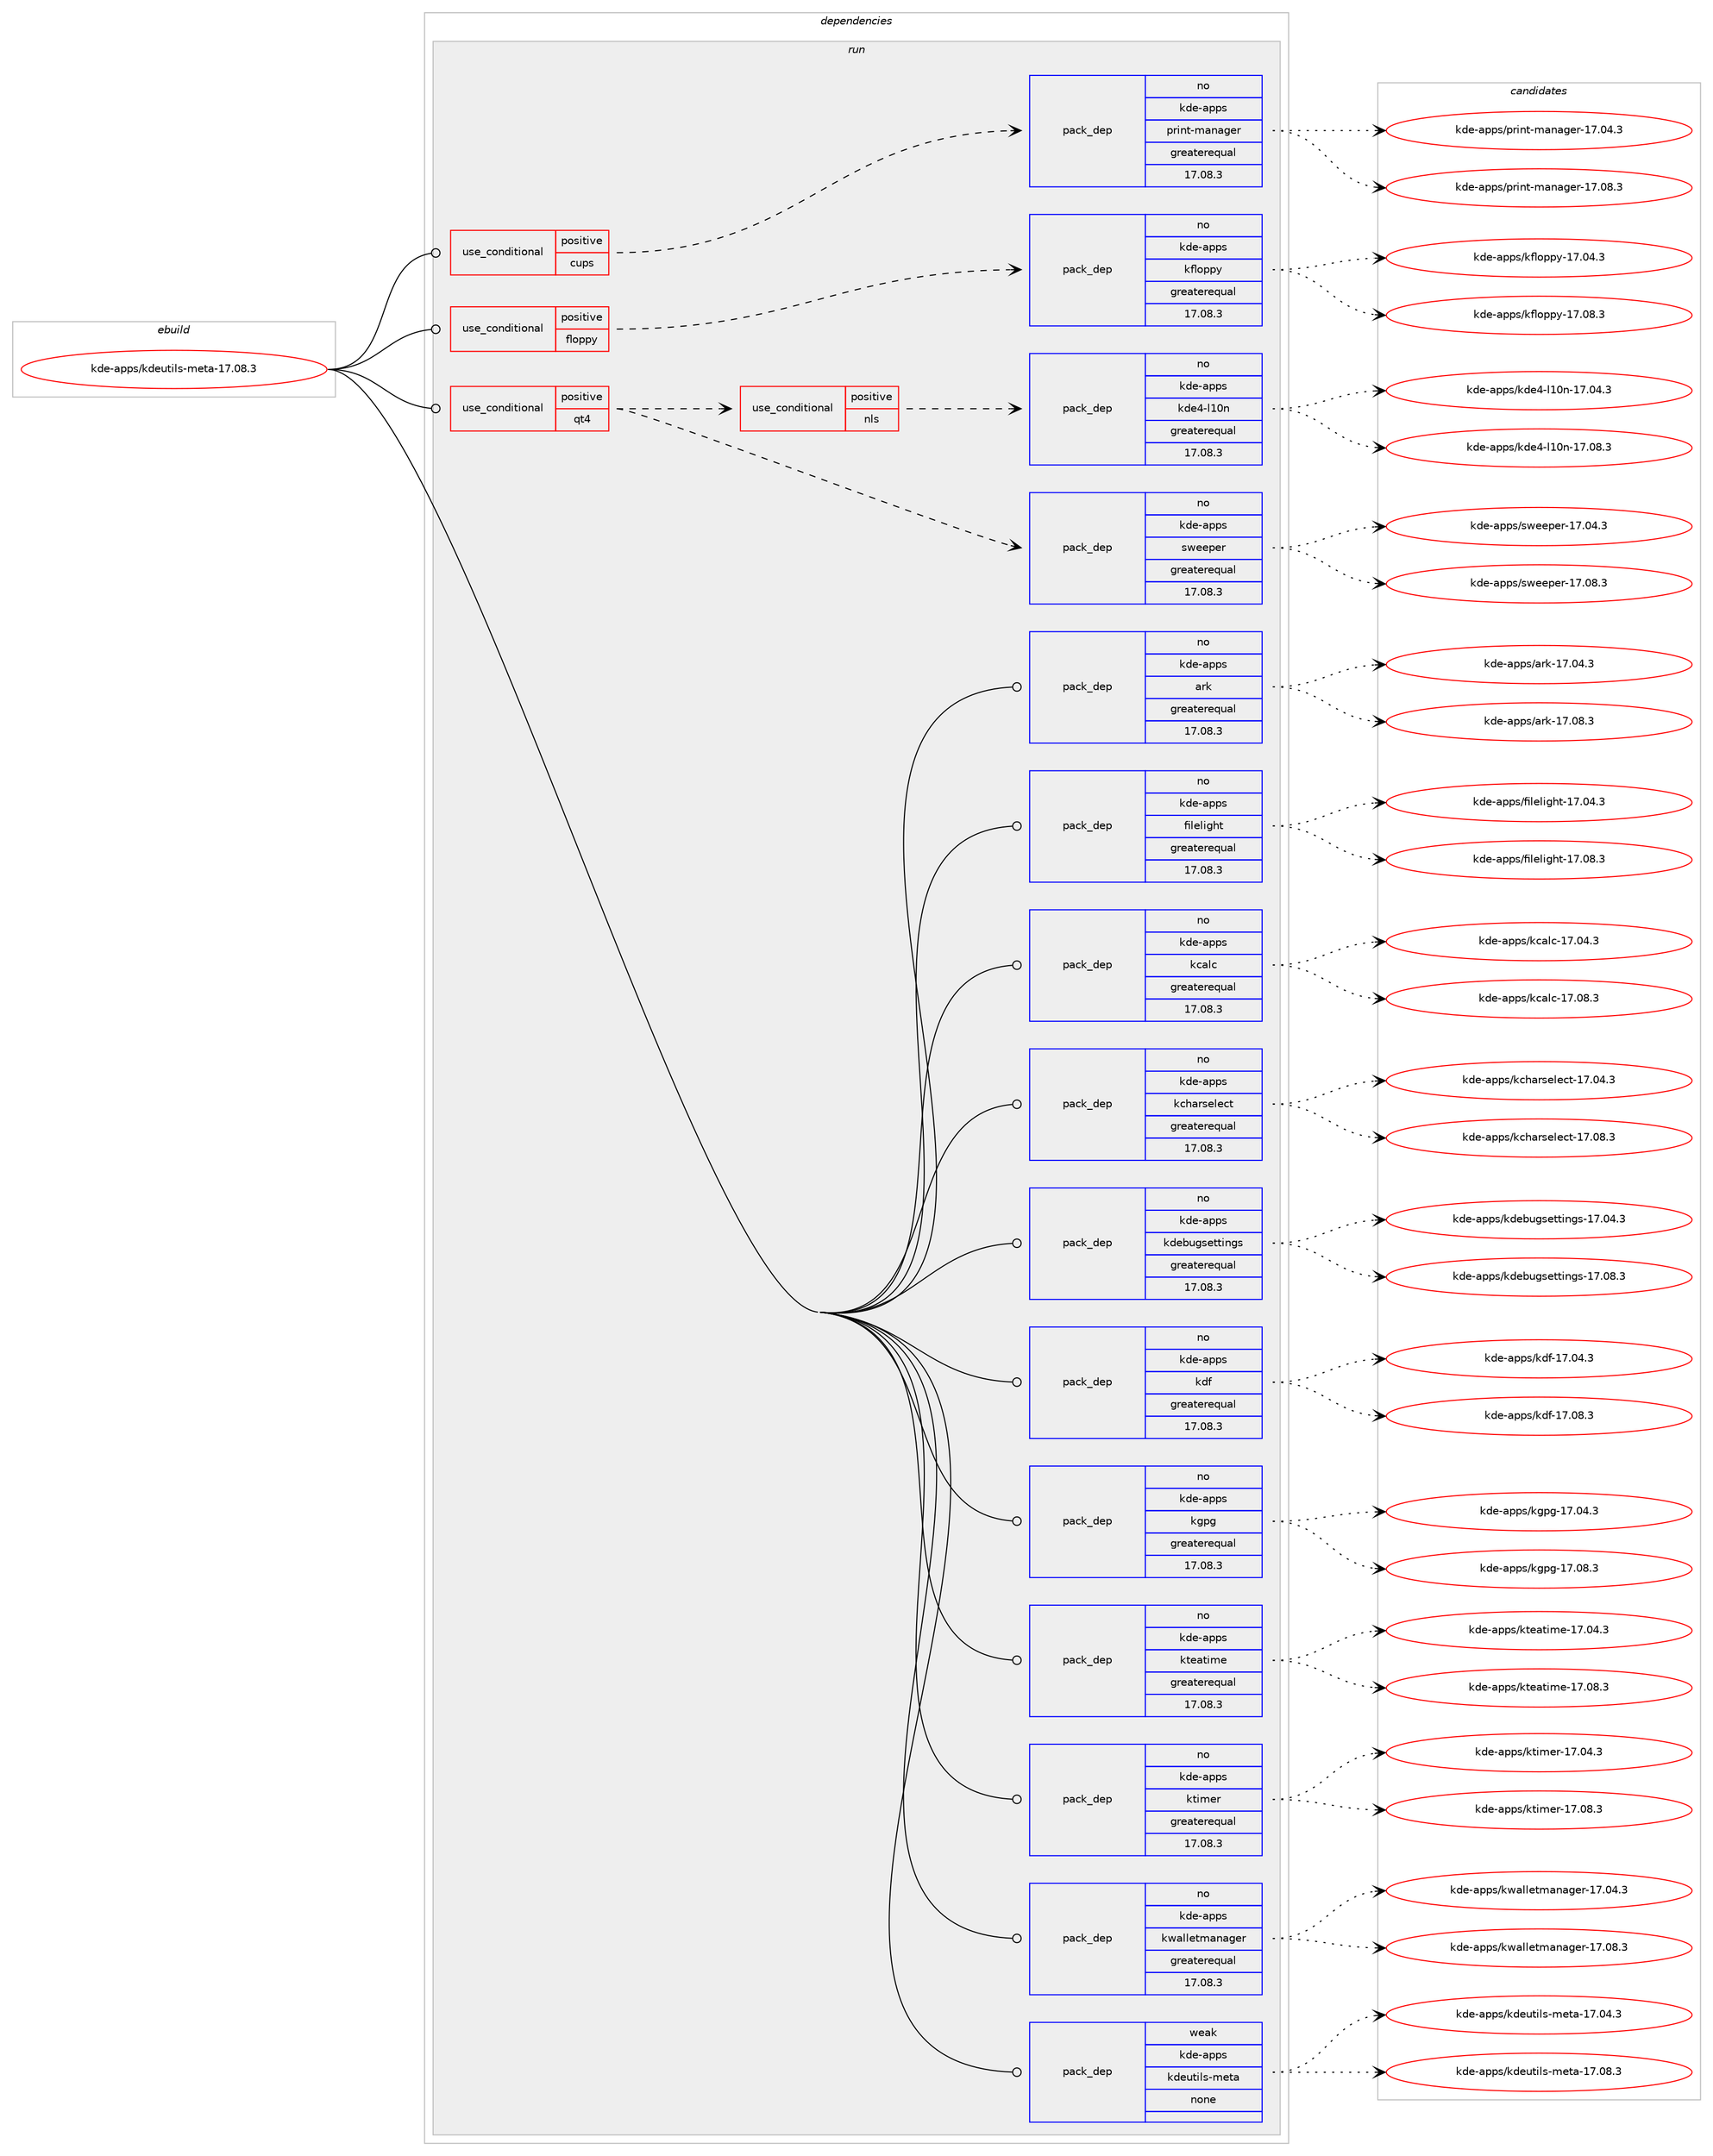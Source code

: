 digraph prolog {

# *************
# Graph options
# *************

newrank=true;
concentrate=true;
compound=true;
graph [rankdir=LR,fontname=Helvetica,fontsize=10,ranksep=1.5];#, ranksep=2.5, nodesep=0.2];
edge  [arrowhead=vee];
node  [fontname=Helvetica,fontsize=10];

# **********
# The ebuild
# **********

subgraph cluster_leftcol {
color=gray;
rank=same;
label=<<i>ebuild</i>>;
id [label="kde-apps/kdeutils-meta-17.08.3", color=red, width=4, href="../kde-apps/kdeutils-meta-17.08.3.svg"];
}

# ****************
# The dependencies
# ****************

subgraph cluster_midcol {
color=gray;
label=<<i>dependencies</i>>;
subgraph cluster_compile {
fillcolor="#eeeeee";
style=filled;
label=<<i>compile</i>>;
}
subgraph cluster_compileandrun {
fillcolor="#eeeeee";
style=filled;
label=<<i>compile and run</i>>;
}
subgraph cluster_run {
fillcolor="#eeeeee";
style=filled;
label=<<i>run</i>>;
subgraph cond82727 {
dependency319279 [label=<<TABLE BORDER="0" CELLBORDER="1" CELLSPACING="0" CELLPADDING="4"><TR><TD ROWSPAN="3" CELLPADDING="10">use_conditional</TD></TR><TR><TD>positive</TD></TR><TR><TD>cups</TD></TR></TABLE>>, shape=none, color=red];
subgraph pack231558 {
dependency319280 [label=<<TABLE BORDER="0" CELLBORDER="1" CELLSPACING="0" CELLPADDING="4" WIDTH="220"><TR><TD ROWSPAN="6" CELLPADDING="30">pack_dep</TD></TR><TR><TD WIDTH="110">no</TD></TR><TR><TD>kde-apps</TD></TR><TR><TD>print-manager</TD></TR><TR><TD>greaterequal</TD></TR><TR><TD>17.08.3</TD></TR></TABLE>>, shape=none, color=blue];
}
dependency319279:e -> dependency319280:w [weight=20,style="dashed",arrowhead="vee"];
}
id:e -> dependency319279:w [weight=20,style="solid",arrowhead="odot"];
subgraph cond82728 {
dependency319281 [label=<<TABLE BORDER="0" CELLBORDER="1" CELLSPACING="0" CELLPADDING="4"><TR><TD ROWSPAN="3" CELLPADDING="10">use_conditional</TD></TR><TR><TD>positive</TD></TR><TR><TD>floppy</TD></TR></TABLE>>, shape=none, color=red];
subgraph pack231559 {
dependency319282 [label=<<TABLE BORDER="0" CELLBORDER="1" CELLSPACING="0" CELLPADDING="4" WIDTH="220"><TR><TD ROWSPAN="6" CELLPADDING="30">pack_dep</TD></TR><TR><TD WIDTH="110">no</TD></TR><TR><TD>kde-apps</TD></TR><TR><TD>kfloppy</TD></TR><TR><TD>greaterequal</TD></TR><TR><TD>17.08.3</TD></TR></TABLE>>, shape=none, color=blue];
}
dependency319281:e -> dependency319282:w [weight=20,style="dashed",arrowhead="vee"];
}
id:e -> dependency319281:w [weight=20,style="solid",arrowhead="odot"];
subgraph cond82729 {
dependency319283 [label=<<TABLE BORDER="0" CELLBORDER="1" CELLSPACING="0" CELLPADDING="4"><TR><TD ROWSPAN="3" CELLPADDING="10">use_conditional</TD></TR><TR><TD>positive</TD></TR><TR><TD>qt4</TD></TR></TABLE>>, shape=none, color=red];
subgraph pack231560 {
dependency319284 [label=<<TABLE BORDER="0" CELLBORDER="1" CELLSPACING="0" CELLPADDING="4" WIDTH="220"><TR><TD ROWSPAN="6" CELLPADDING="30">pack_dep</TD></TR><TR><TD WIDTH="110">no</TD></TR><TR><TD>kde-apps</TD></TR><TR><TD>sweeper</TD></TR><TR><TD>greaterequal</TD></TR><TR><TD>17.08.3</TD></TR></TABLE>>, shape=none, color=blue];
}
dependency319283:e -> dependency319284:w [weight=20,style="dashed",arrowhead="vee"];
subgraph cond82730 {
dependency319285 [label=<<TABLE BORDER="0" CELLBORDER="1" CELLSPACING="0" CELLPADDING="4"><TR><TD ROWSPAN="3" CELLPADDING="10">use_conditional</TD></TR><TR><TD>positive</TD></TR><TR><TD>nls</TD></TR></TABLE>>, shape=none, color=red];
subgraph pack231561 {
dependency319286 [label=<<TABLE BORDER="0" CELLBORDER="1" CELLSPACING="0" CELLPADDING="4" WIDTH="220"><TR><TD ROWSPAN="6" CELLPADDING="30">pack_dep</TD></TR><TR><TD WIDTH="110">no</TD></TR><TR><TD>kde-apps</TD></TR><TR><TD>kde4-l10n</TD></TR><TR><TD>greaterequal</TD></TR><TR><TD>17.08.3</TD></TR></TABLE>>, shape=none, color=blue];
}
dependency319285:e -> dependency319286:w [weight=20,style="dashed",arrowhead="vee"];
}
dependency319283:e -> dependency319285:w [weight=20,style="dashed",arrowhead="vee"];
}
id:e -> dependency319283:w [weight=20,style="solid",arrowhead="odot"];
subgraph pack231562 {
dependency319287 [label=<<TABLE BORDER="0" CELLBORDER="1" CELLSPACING="0" CELLPADDING="4" WIDTH="220"><TR><TD ROWSPAN="6" CELLPADDING="30">pack_dep</TD></TR><TR><TD WIDTH="110">no</TD></TR><TR><TD>kde-apps</TD></TR><TR><TD>ark</TD></TR><TR><TD>greaterequal</TD></TR><TR><TD>17.08.3</TD></TR></TABLE>>, shape=none, color=blue];
}
id:e -> dependency319287:w [weight=20,style="solid",arrowhead="odot"];
subgraph pack231563 {
dependency319288 [label=<<TABLE BORDER="0" CELLBORDER="1" CELLSPACING="0" CELLPADDING="4" WIDTH="220"><TR><TD ROWSPAN="6" CELLPADDING="30">pack_dep</TD></TR><TR><TD WIDTH="110">no</TD></TR><TR><TD>kde-apps</TD></TR><TR><TD>filelight</TD></TR><TR><TD>greaterequal</TD></TR><TR><TD>17.08.3</TD></TR></TABLE>>, shape=none, color=blue];
}
id:e -> dependency319288:w [weight=20,style="solid",arrowhead="odot"];
subgraph pack231564 {
dependency319289 [label=<<TABLE BORDER="0" CELLBORDER="1" CELLSPACING="0" CELLPADDING="4" WIDTH="220"><TR><TD ROWSPAN="6" CELLPADDING="30">pack_dep</TD></TR><TR><TD WIDTH="110">no</TD></TR><TR><TD>kde-apps</TD></TR><TR><TD>kcalc</TD></TR><TR><TD>greaterequal</TD></TR><TR><TD>17.08.3</TD></TR></TABLE>>, shape=none, color=blue];
}
id:e -> dependency319289:w [weight=20,style="solid",arrowhead="odot"];
subgraph pack231565 {
dependency319290 [label=<<TABLE BORDER="0" CELLBORDER="1" CELLSPACING="0" CELLPADDING="4" WIDTH="220"><TR><TD ROWSPAN="6" CELLPADDING="30">pack_dep</TD></TR><TR><TD WIDTH="110">no</TD></TR><TR><TD>kde-apps</TD></TR><TR><TD>kcharselect</TD></TR><TR><TD>greaterequal</TD></TR><TR><TD>17.08.3</TD></TR></TABLE>>, shape=none, color=blue];
}
id:e -> dependency319290:w [weight=20,style="solid",arrowhead="odot"];
subgraph pack231566 {
dependency319291 [label=<<TABLE BORDER="0" CELLBORDER="1" CELLSPACING="0" CELLPADDING="4" WIDTH="220"><TR><TD ROWSPAN="6" CELLPADDING="30">pack_dep</TD></TR><TR><TD WIDTH="110">no</TD></TR><TR><TD>kde-apps</TD></TR><TR><TD>kdebugsettings</TD></TR><TR><TD>greaterequal</TD></TR><TR><TD>17.08.3</TD></TR></TABLE>>, shape=none, color=blue];
}
id:e -> dependency319291:w [weight=20,style="solid",arrowhead="odot"];
subgraph pack231567 {
dependency319292 [label=<<TABLE BORDER="0" CELLBORDER="1" CELLSPACING="0" CELLPADDING="4" WIDTH="220"><TR><TD ROWSPAN="6" CELLPADDING="30">pack_dep</TD></TR><TR><TD WIDTH="110">no</TD></TR><TR><TD>kde-apps</TD></TR><TR><TD>kdf</TD></TR><TR><TD>greaterequal</TD></TR><TR><TD>17.08.3</TD></TR></TABLE>>, shape=none, color=blue];
}
id:e -> dependency319292:w [weight=20,style="solid",arrowhead="odot"];
subgraph pack231568 {
dependency319293 [label=<<TABLE BORDER="0" CELLBORDER="1" CELLSPACING="0" CELLPADDING="4" WIDTH="220"><TR><TD ROWSPAN="6" CELLPADDING="30">pack_dep</TD></TR><TR><TD WIDTH="110">no</TD></TR><TR><TD>kde-apps</TD></TR><TR><TD>kgpg</TD></TR><TR><TD>greaterequal</TD></TR><TR><TD>17.08.3</TD></TR></TABLE>>, shape=none, color=blue];
}
id:e -> dependency319293:w [weight=20,style="solid",arrowhead="odot"];
subgraph pack231569 {
dependency319294 [label=<<TABLE BORDER="0" CELLBORDER="1" CELLSPACING="0" CELLPADDING="4" WIDTH="220"><TR><TD ROWSPAN="6" CELLPADDING="30">pack_dep</TD></TR><TR><TD WIDTH="110">no</TD></TR><TR><TD>kde-apps</TD></TR><TR><TD>kteatime</TD></TR><TR><TD>greaterequal</TD></TR><TR><TD>17.08.3</TD></TR></TABLE>>, shape=none, color=blue];
}
id:e -> dependency319294:w [weight=20,style="solid",arrowhead="odot"];
subgraph pack231570 {
dependency319295 [label=<<TABLE BORDER="0" CELLBORDER="1" CELLSPACING="0" CELLPADDING="4" WIDTH="220"><TR><TD ROWSPAN="6" CELLPADDING="30">pack_dep</TD></TR><TR><TD WIDTH="110">no</TD></TR><TR><TD>kde-apps</TD></TR><TR><TD>ktimer</TD></TR><TR><TD>greaterequal</TD></TR><TR><TD>17.08.3</TD></TR></TABLE>>, shape=none, color=blue];
}
id:e -> dependency319295:w [weight=20,style="solid",arrowhead="odot"];
subgraph pack231571 {
dependency319296 [label=<<TABLE BORDER="0" CELLBORDER="1" CELLSPACING="0" CELLPADDING="4" WIDTH="220"><TR><TD ROWSPAN="6" CELLPADDING="30">pack_dep</TD></TR><TR><TD WIDTH="110">no</TD></TR><TR><TD>kde-apps</TD></TR><TR><TD>kwalletmanager</TD></TR><TR><TD>greaterequal</TD></TR><TR><TD>17.08.3</TD></TR></TABLE>>, shape=none, color=blue];
}
id:e -> dependency319296:w [weight=20,style="solid",arrowhead="odot"];
subgraph pack231572 {
dependency319297 [label=<<TABLE BORDER="0" CELLBORDER="1" CELLSPACING="0" CELLPADDING="4" WIDTH="220"><TR><TD ROWSPAN="6" CELLPADDING="30">pack_dep</TD></TR><TR><TD WIDTH="110">weak</TD></TR><TR><TD>kde-apps</TD></TR><TR><TD>kdeutils-meta</TD></TR><TR><TD>none</TD></TR><TR><TD></TD></TR></TABLE>>, shape=none, color=blue];
}
id:e -> dependency319297:w [weight=20,style="solid",arrowhead="odot"];
}
}

# **************
# The candidates
# **************

subgraph cluster_choices {
rank=same;
color=gray;
label=<<i>candidates</i>>;

subgraph choice231558 {
color=black;
nodesep=1;
choice1071001014597112112115471121141051101164510997110971031011144549554648524651 [label="kde-apps/print-manager-17.04.3", color=red, width=4,href="../kde-apps/print-manager-17.04.3.svg"];
choice1071001014597112112115471121141051101164510997110971031011144549554648564651 [label="kde-apps/print-manager-17.08.3", color=red, width=4,href="../kde-apps/print-manager-17.08.3.svg"];
dependency319280:e -> choice1071001014597112112115471121141051101164510997110971031011144549554648524651:w [style=dotted,weight="100"];
dependency319280:e -> choice1071001014597112112115471121141051101164510997110971031011144549554648564651:w [style=dotted,weight="100"];
}
subgraph choice231559 {
color=black;
nodesep=1;
choice1071001014597112112115471071021081111121121214549554648524651 [label="kde-apps/kfloppy-17.04.3", color=red, width=4,href="../kde-apps/kfloppy-17.04.3.svg"];
choice1071001014597112112115471071021081111121121214549554648564651 [label="kde-apps/kfloppy-17.08.3", color=red, width=4,href="../kde-apps/kfloppy-17.08.3.svg"];
dependency319282:e -> choice1071001014597112112115471071021081111121121214549554648524651:w [style=dotted,weight="100"];
dependency319282:e -> choice1071001014597112112115471071021081111121121214549554648564651:w [style=dotted,weight="100"];
}
subgraph choice231560 {
color=black;
nodesep=1;
choice1071001014597112112115471151191011011121011144549554648524651 [label="kde-apps/sweeper-17.04.3", color=red, width=4,href="../kde-apps/sweeper-17.04.3.svg"];
choice1071001014597112112115471151191011011121011144549554648564651 [label="kde-apps/sweeper-17.08.3", color=red, width=4,href="../kde-apps/sweeper-17.08.3.svg"];
dependency319284:e -> choice1071001014597112112115471151191011011121011144549554648524651:w [style=dotted,weight="100"];
dependency319284:e -> choice1071001014597112112115471151191011011121011144549554648564651:w [style=dotted,weight="100"];
}
subgraph choice231561 {
color=black;
nodesep=1;
choice107100101459711211211547107100101524510849481104549554648524651 [label="kde-apps/kde4-l10n-17.04.3", color=red, width=4,href="../kde-apps/kde4-l10n-17.04.3.svg"];
choice107100101459711211211547107100101524510849481104549554648564651 [label="kde-apps/kde4-l10n-17.08.3", color=red, width=4,href="../kde-apps/kde4-l10n-17.08.3.svg"];
dependency319286:e -> choice107100101459711211211547107100101524510849481104549554648524651:w [style=dotted,weight="100"];
dependency319286:e -> choice107100101459711211211547107100101524510849481104549554648564651:w [style=dotted,weight="100"];
}
subgraph choice231562 {
color=black;
nodesep=1;
choice107100101459711211211547971141074549554648524651 [label="kde-apps/ark-17.04.3", color=red, width=4,href="../kde-apps/ark-17.04.3.svg"];
choice107100101459711211211547971141074549554648564651 [label="kde-apps/ark-17.08.3", color=red, width=4,href="../kde-apps/ark-17.08.3.svg"];
dependency319287:e -> choice107100101459711211211547971141074549554648524651:w [style=dotted,weight="100"];
dependency319287:e -> choice107100101459711211211547971141074549554648564651:w [style=dotted,weight="100"];
}
subgraph choice231563 {
color=black;
nodesep=1;
choice1071001014597112112115471021051081011081051031041164549554648524651 [label="kde-apps/filelight-17.04.3", color=red, width=4,href="../kde-apps/filelight-17.04.3.svg"];
choice1071001014597112112115471021051081011081051031041164549554648564651 [label="kde-apps/filelight-17.08.3", color=red, width=4,href="../kde-apps/filelight-17.08.3.svg"];
dependency319288:e -> choice1071001014597112112115471021051081011081051031041164549554648524651:w [style=dotted,weight="100"];
dependency319288:e -> choice1071001014597112112115471021051081011081051031041164549554648564651:w [style=dotted,weight="100"];
}
subgraph choice231564 {
color=black;
nodesep=1;
choice1071001014597112112115471079997108994549554648524651 [label="kde-apps/kcalc-17.04.3", color=red, width=4,href="../kde-apps/kcalc-17.04.3.svg"];
choice1071001014597112112115471079997108994549554648564651 [label="kde-apps/kcalc-17.08.3", color=red, width=4,href="../kde-apps/kcalc-17.08.3.svg"];
dependency319289:e -> choice1071001014597112112115471079997108994549554648524651:w [style=dotted,weight="100"];
dependency319289:e -> choice1071001014597112112115471079997108994549554648564651:w [style=dotted,weight="100"];
}
subgraph choice231565 {
color=black;
nodesep=1;
choice1071001014597112112115471079910497114115101108101991164549554648524651 [label="kde-apps/kcharselect-17.04.3", color=red, width=4,href="../kde-apps/kcharselect-17.04.3.svg"];
choice1071001014597112112115471079910497114115101108101991164549554648564651 [label="kde-apps/kcharselect-17.08.3", color=red, width=4,href="../kde-apps/kcharselect-17.08.3.svg"];
dependency319290:e -> choice1071001014597112112115471079910497114115101108101991164549554648524651:w [style=dotted,weight="100"];
dependency319290:e -> choice1071001014597112112115471079910497114115101108101991164549554648564651:w [style=dotted,weight="100"];
}
subgraph choice231566 {
color=black;
nodesep=1;
choice107100101459711211211547107100101981171031151011161161051101031154549554648524651 [label="kde-apps/kdebugsettings-17.04.3", color=red, width=4,href="../kde-apps/kdebugsettings-17.04.3.svg"];
choice107100101459711211211547107100101981171031151011161161051101031154549554648564651 [label="kde-apps/kdebugsettings-17.08.3", color=red, width=4,href="../kde-apps/kdebugsettings-17.08.3.svg"];
dependency319291:e -> choice107100101459711211211547107100101981171031151011161161051101031154549554648524651:w [style=dotted,weight="100"];
dependency319291:e -> choice107100101459711211211547107100101981171031151011161161051101031154549554648564651:w [style=dotted,weight="100"];
}
subgraph choice231567 {
color=black;
nodesep=1;
choice1071001014597112112115471071001024549554648524651 [label="kde-apps/kdf-17.04.3", color=red, width=4,href="../kde-apps/kdf-17.04.3.svg"];
choice1071001014597112112115471071001024549554648564651 [label="kde-apps/kdf-17.08.3", color=red, width=4,href="../kde-apps/kdf-17.08.3.svg"];
dependency319292:e -> choice1071001014597112112115471071001024549554648524651:w [style=dotted,weight="100"];
dependency319292:e -> choice1071001014597112112115471071001024549554648564651:w [style=dotted,weight="100"];
}
subgraph choice231568 {
color=black;
nodesep=1;
choice1071001014597112112115471071031121034549554648524651 [label="kde-apps/kgpg-17.04.3", color=red, width=4,href="../kde-apps/kgpg-17.04.3.svg"];
choice1071001014597112112115471071031121034549554648564651 [label="kde-apps/kgpg-17.08.3", color=red, width=4,href="../kde-apps/kgpg-17.08.3.svg"];
dependency319293:e -> choice1071001014597112112115471071031121034549554648524651:w [style=dotted,weight="100"];
dependency319293:e -> choice1071001014597112112115471071031121034549554648564651:w [style=dotted,weight="100"];
}
subgraph choice231569 {
color=black;
nodesep=1;
choice107100101459711211211547107116101971161051091014549554648524651 [label="kde-apps/kteatime-17.04.3", color=red, width=4,href="../kde-apps/kteatime-17.04.3.svg"];
choice107100101459711211211547107116101971161051091014549554648564651 [label="kde-apps/kteatime-17.08.3", color=red, width=4,href="../kde-apps/kteatime-17.08.3.svg"];
dependency319294:e -> choice107100101459711211211547107116101971161051091014549554648524651:w [style=dotted,weight="100"];
dependency319294:e -> choice107100101459711211211547107116101971161051091014549554648564651:w [style=dotted,weight="100"];
}
subgraph choice231570 {
color=black;
nodesep=1;
choice1071001014597112112115471071161051091011144549554648524651 [label="kde-apps/ktimer-17.04.3", color=red, width=4,href="../kde-apps/ktimer-17.04.3.svg"];
choice1071001014597112112115471071161051091011144549554648564651 [label="kde-apps/ktimer-17.08.3", color=red, width=4,href="../kde-apps/ktimer-17.08.3.svg"];
dependency319295:e -> choice1071001014597112112115471071161051091011144549554648524651:w [style=dotted,weight="100"];
dependency319295:e -> choice1071001014597112112115471071161051091011144549554648564651:w [style=dotted,weight="100"];
}
subgraph choice231571 {
color=black;
nodesep=1;
choice1071001014597112112115471071199710810810111610997110971031011144549554648524651 [label="kde-apps/kwalletmanager-17.04.3", color=red, width=4,href="../kde-apps/kwalletmanager-17.04.3.svg"];
choice1071001014597112112115471071199710810810111610997110971031011144549554648564651 [label="kde-apps/kwalletmanager-17.08.3", color=red, width=4,href="../kde-apps/kwalletmanager-17.08.3.svg"];
dependency319296:e -> choice1071001014597112112115471071199710810810111610997110971031011144549554648524651:w [style=dotted,weight="100"];
dependency319296:e -> choice1071001014597112112115471071199710810810111610997110971031011144549554648564651:w [style=dotted,weight="100"];
}
subgraph choice231572 {
color=black;
nodesep=1;
choice10710010145971121121154710710010111711610510811545109101116974549554648524651 [label="kde-apps/kdeutils-meta-17.04.3", color=red, width=4,href="../kde-apps/kdeutils-meta-17.04.3.svg"];
choice10710010145971121121154710710010111711610510811545109101116974549554648564651 [label="kde-apps/kdeutils-meta-17.08.3", color=red, width=4,href="../kde-apps/kdeutils-meta-17.08.3.svg"];
dependency319297:e -> choice10710010145971121121154710710010111711610510811545109101116974549554648524651:w [style=dotted,weight="100"];
dependency319297:e -> choice10710010145971121121154710710010111711610510811545109101116974549554648564651:w [style=dotted,weight="100"];
}
}

}

